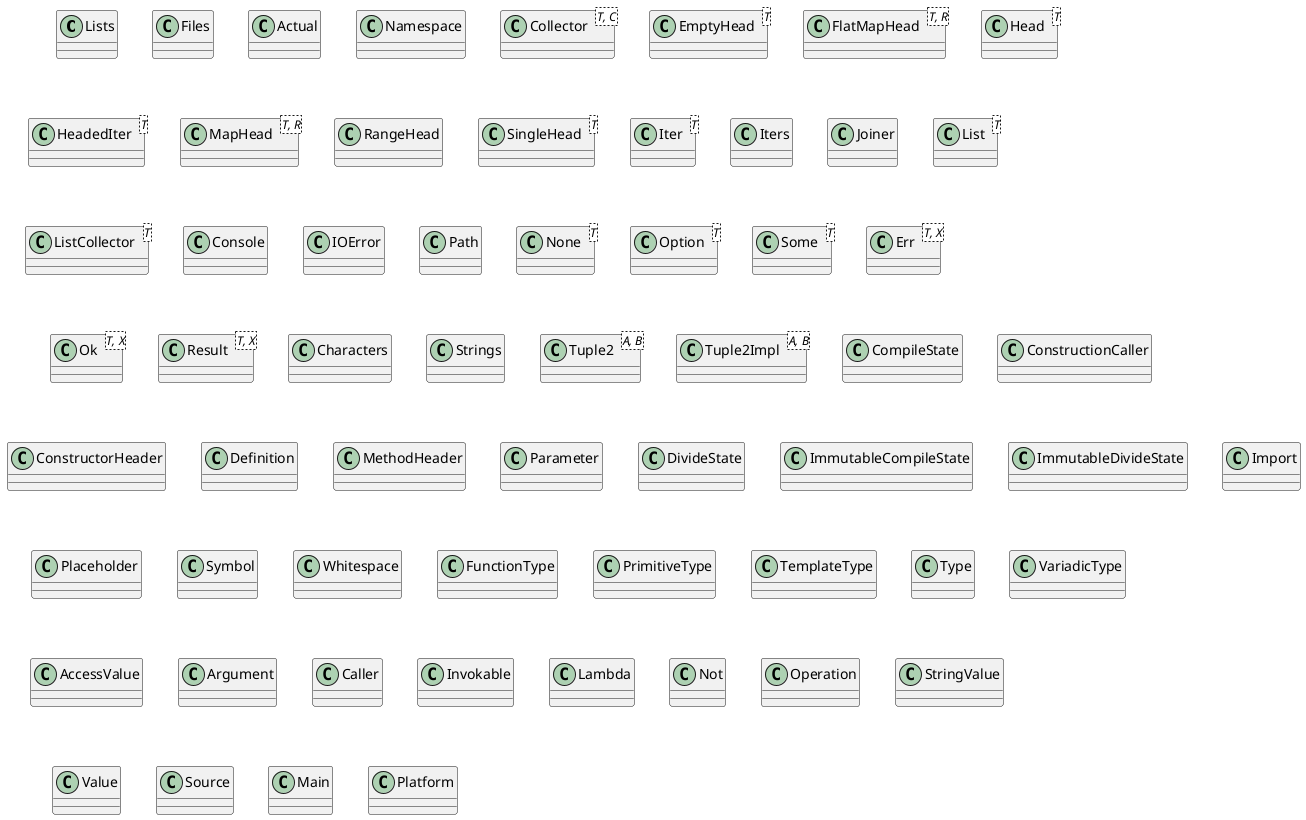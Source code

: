 @startuml
class Lists {
}
class Files {
}
class Actual {
}
class Namespace {
}
class Collector<T, C> {
}
class EmptyHead<T> {
}
class FlatMapHead<T, R> {
}
class Head<T> {
}
class HeadedIter<T> {
}
class MapHead<T, R> {
}
class RangeHead {
}
class SingleHead<T> {
}
class Iter<T> {
}
class Iters {
}
class Joiner {
}
class List<T> {
}
class ListCollector<T> {
}
class Console {
}
class IOError {
}
class Path {
}
class None<T> {
}
class Option<T> {
}
class Some<T> {
}
class Err<T, X> {
}
class Ok<T, X> {
}
class Result<T, X> {
}
class Characters {
}
class Strings {
}
class Tuple2<A, B> {
}
class Tuple2Impl<A, B> {
}
class CompileState {
}
class ConstructionCaller {
}
class ConstructorHeader {
}
class Definition {
}
class MethodHeader {
}
class Parameter {
}
class DivideState {
}
class ImmutableCompileState {
}
class ImmutableDivideState {
}
class Import {
}
class Placeholder {
}
class Symbol {
}
class Whitespace {
}
class FunctionType {
}
class PrimitiveType {
}
class TemplateType {
}
class Type {
}
class VariadicType {
}
class AccessValue {
}
class Argument {
}
class Caller {
}
class Invokable {
}
class Lambda {
}
class Not {
}
class Operation {
}
class StringValue {
}
class Value {
}
class Source {
}
class Main {
}
class Platform {
}
@enduml